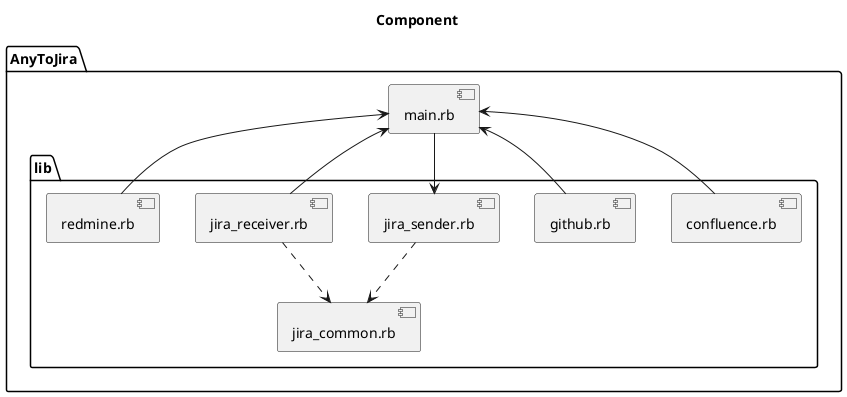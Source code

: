 /'
## Setup
1. Install graphviz into MacOSX
$ brew install graphviz

2. Install PlantUML integration for IntelliJ
Preferences -> Plugins -> "PlantUML integration"
'/
@startuml{about.png}

title Component

package AnyToJira {

    [main.rb]

    package lib {
        [confluence.rb]
        [github.rb]
        [jira_sender.rb] ..> [jira_common.rb]
        [jira_receiver.rb] ..> [jira_common.rb]
        [redmine.rb]
    }

    [main.rb] <-- [confluence.rb]
    [main.rb] <-- [github.rb]
    [main.rb] --> [jira_sender.rb]
    [main.rb] <-- [jira_receiver.rb]
    [main.rb] <-- [redmine.rb]

}

@enduml
